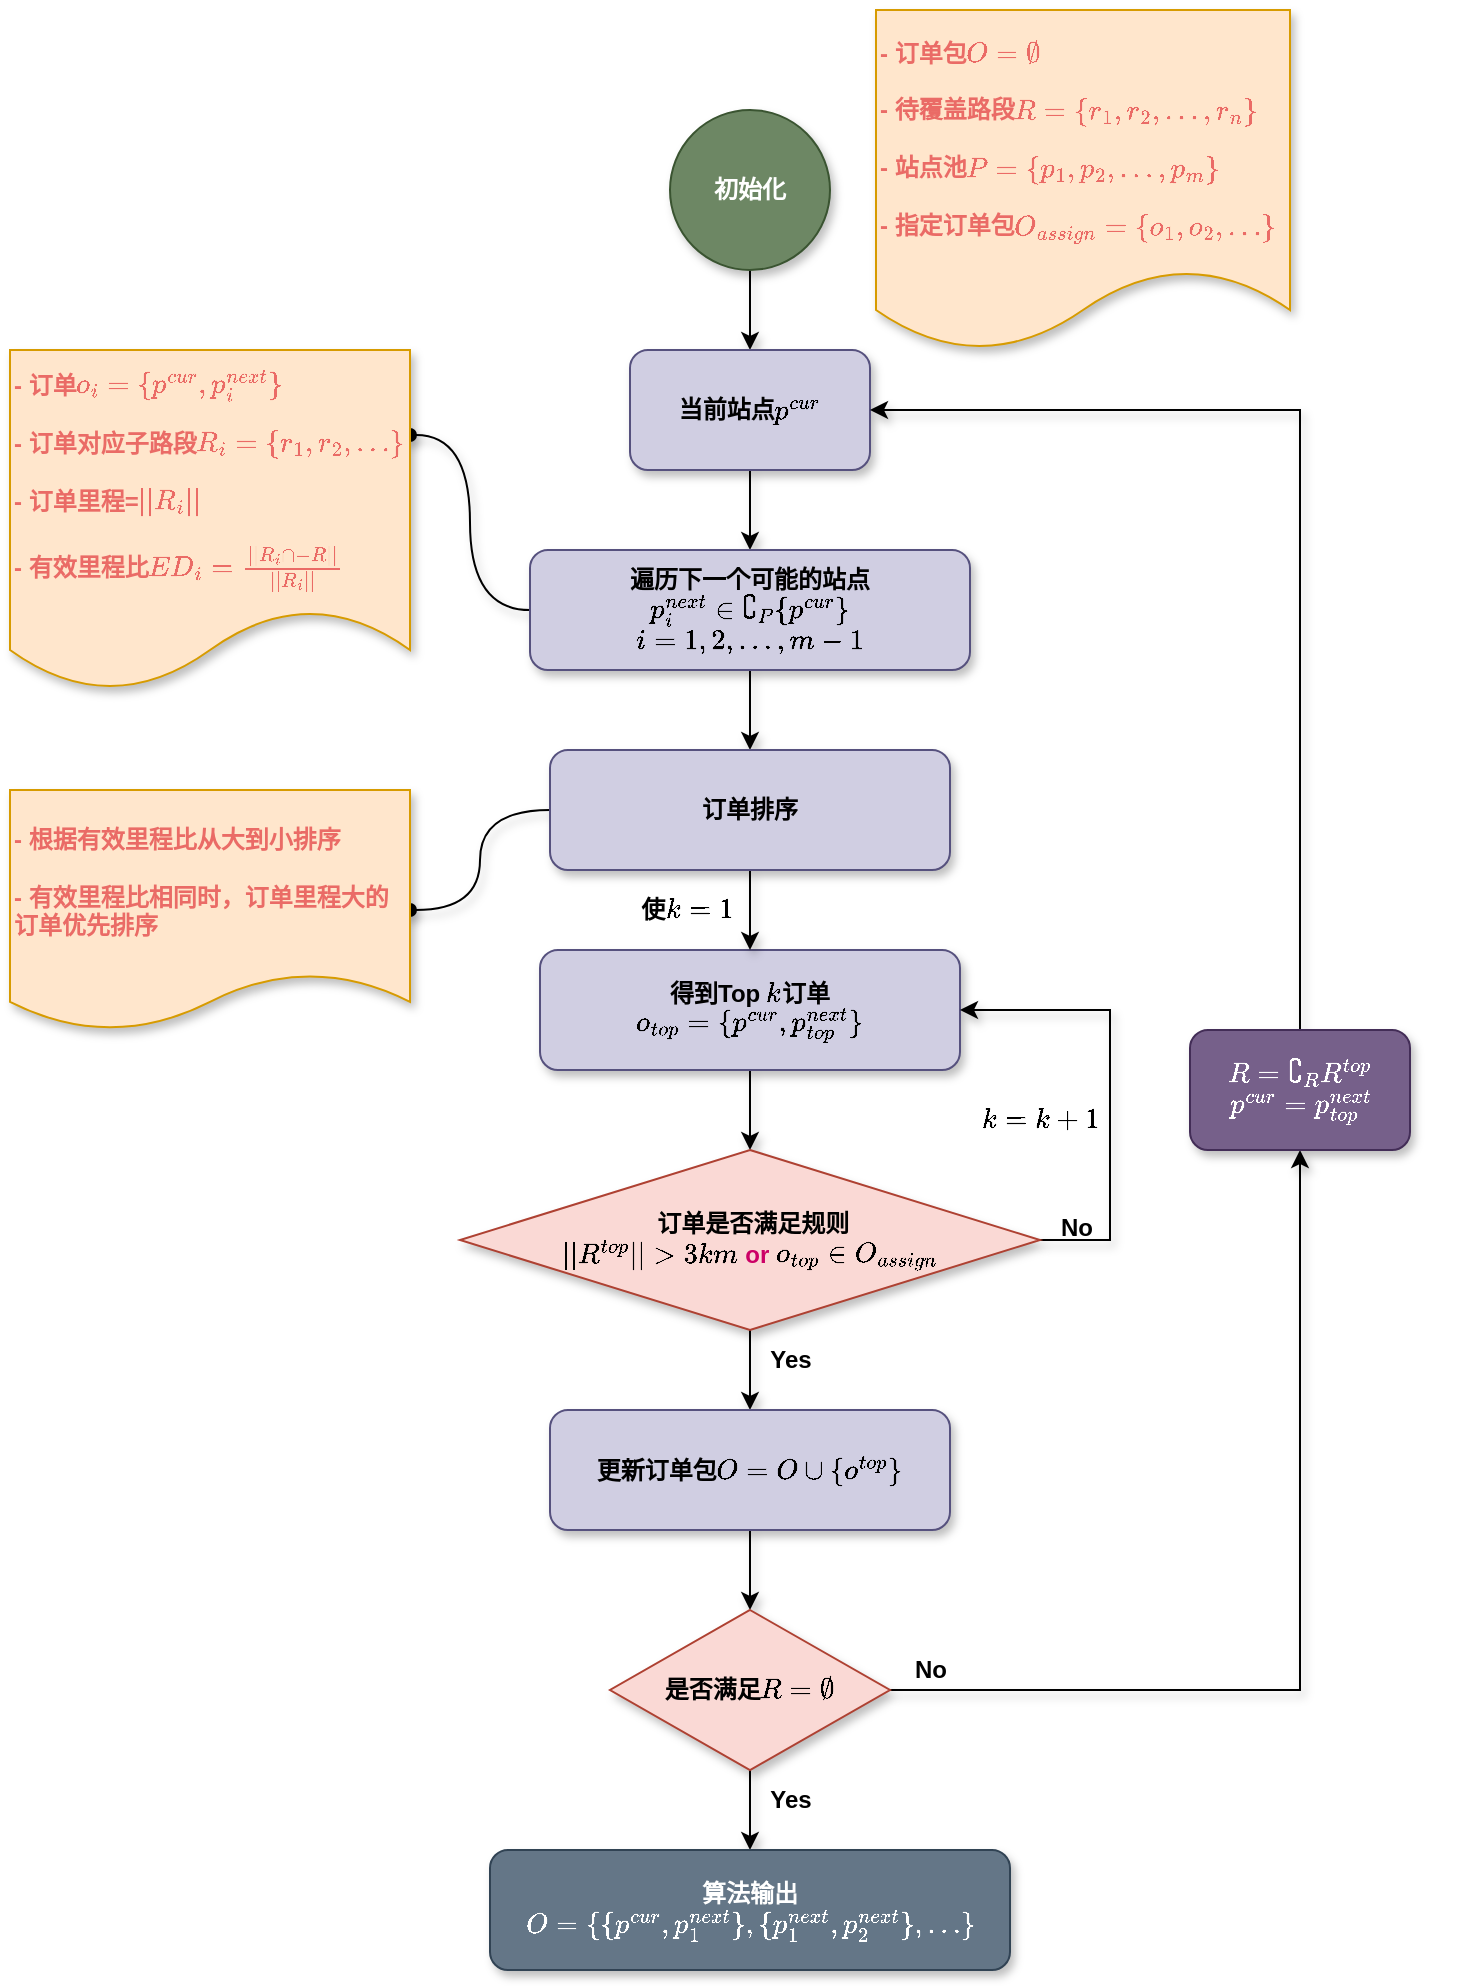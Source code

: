 <mxfile version="20.5.3" type="github">
  <diagram id="bvM2O6zYVAfy2EAc9lAI" name="第 1 页">
    <mxGraphModel dx="1741" dy="771" grid="1" gridSize="10" guides="1" tooltips="1" connect="1" arrows="1" fold="1" page="1" pageScale="1" pageWidth="827" pageHeight="1169" math="1" shadow="0">
      <root>
        <mxCell id="0" />
        <mxCell id="1" parent="0" />
        <mxCell id="-mNMHIKo_w_xHtXC0TbQ-18" style="edgeStyle=orthogonalEdgeStyle;rounded=0;orthogonalLoop=1;jettySize=auto;html=1;exitX=0.5;exitY=1;exitDx=0;exitDy=0;entryX=0.5;entryY=0;entryDx=0;entryDy=0;shadow=1;fontStyle=1" parent="1" source="sVxv38cH_FCJ9H6od-_0-1" target="sVxv38cH_FCJ9H6od-_0-2" edge="1">
          <mxGeometry relative="1" as="geometry" />
        </mxCell>
        <mxCell id="sVxv38cH_FCJ9H6od-_0-1" value="初始化" style="ellipse;whiteSpace=wrap;html=1;aspect=fixed;shadow=1;fillColor=#6d8764;strokeColor=#3A5431;fontColor=#ffffff;fontStyle=1" parent="1" vertex="1">
          <mxGeometry x="290" y="80" width="80" height="80" as="geometry" />
        </mxCell>
        <mxCell id="-mNMHIKo_w_xHtXC0TbQ-17" style="edgeStyle=orthogonalEdgeStyle;rounded=0;orthogonalLoop=1;jettySize=auto;html=1;exitX=0.5;exitY=1;exitDx=0;exitDy=0;shadow=1;fontStyle=1" parent="1" source="sVxv38cH_FCJ9H6od-_0-2" target="sVxv38cH_FCJ9H6od-_0-8" edge="1">
          <mxGeometry relative="1" as="geometry" />
        </mxCell>
        <mxCell id="sVxv38cH_FCJ9H6od-_0-2" value="当前站点\(p^{cur}\)" style="rounded=1;whiteSpace=wrap;html=1;shadow=1;fillColor=#d0cee2;strokeColor=#56517e;fontStyle=1" parent="1" vertex="1">
          <mxGeometry x="270" y="200" width="120" height="60" as="geometry" />
        </mxCell>
        <mxCell id="-mNMHIKo_w_xHtXC0TbQ-16" style="edgeStyle=orthogonalEdgeStyle;rounded=0;orthogonalLoop=1;jettySize=auto;html=1;exitX=0.5;exitY=1;exitDx=0;exitDy=0;entryX=0.5;entryY=0;entryDx=0;entryDy=0;shadow=1;fontStyle=1" parent="1" source="sVxv38cH_FCJ9H6od-_0-8" target="H3HawUOWs4ybG82ycnrm-2" edge="1">
          <mxGeometry relative="1" as="geometry" />
        </mxCell>
        <mxCell id="L-duklxwTAOeUp0iAU-_-5" style="rounded=0;orthogonalLoop=1;jettySize=auto;html=1;exitX=0;exitY=0.5;exitDx=0;exitDy=0;entryX=1;entryY=0.25;entryDx=0;entryDy=0;shadow=1;endArrow=oval;endFill=1;edgeStyle=orthogonalEdgeStyle;curved=1;fontStyle=1" edge="1" parent="1" source="sVxv38cH_FCJ9H6od-_0-8" target="L-duklxwTAOeUp0iAU-_-3">
          <mxGeometry relative="1" as="geometry" />
        </mxCell>
        <mxCell id="sVxv38cH_FCJ9H6od-_0-8" value="&lt;div&gt;遍历下一个可能的站点\(p^{next}_i\in \complement_{P}\{p^{cur}\}\)&lt;/div&gt;&lt;div&gt;\(i=1,2,\dots,m-1\)&lt;/div&gt;" style="rounded=1;whiteSpace=wrap;html=1;shadow=1;fillColor=#d0cee2;strokeColor=#56517e;fontStyle=1" parent="1" vertex="1">
          <mxGeometry x="220" y="300" width="220" height="60" as="geometry" />
        </mxCell>
        <mxCell id="-mNMHIKo_w_xHtXC0TbQ-19" style="edgeStyle=orthogonalEdgeStyle;rounded=0;orthogonalLoop=1;jettySize=auto;html=1;exitX=0.5;exitY=1;exitDx=0;exitDy=0;entryX=0.5;entryY=0;entryDx=0;entryDy=0;shadow=1;fontStyle=1" parent="1" source="sVxv38cH_FCJ9H6od-_0-11" target="-mNMHIKo_w_xHtXC0TbQ-7" edge="1">
          <mxGeometry relative="1" as="geometry" />
        </mxCell>
        <mxCell id="sVxv38cH_FCJ9H6od-_0-11" value="&lt;div&gt;得到Top \(k\)订单&lt;/div&gt;&lt;div&gt;\(o_{top}=\{p^{cur}, p^{next}_{top}\}\)&lt;/div&gt;" style="rounded=1;whiteSpace=wrap;html=1;shadow=1;fillColor=#d0cee2;strokeColor=#56517e;fontStyle=1" parent="1" vertex="1">
          <mxGeometry x="225" y="500" width="210" height="60" as="geometry" />
        </mxCell>
        <mxCell id="-mNMHIKo_w_xHtXC0TbQ-11" style="edgeStyle=orthogonalEdgeStyle;rounded=0;orthogonalLoop=1;jettySize=auto;html=1;exitX=0.5;exitY=1;exitDx=0;exitDy=0;entryX=0.5;entryY=0;entryDx=0;entryDy=0;shadow=1;fontStyle=1" parent="1" source="H3HawUOWs4ybG82ycnrm-2" target="sVxv38cH_FCJ9H6od-_0-11" edge="1">
          <mxGeometry relative="1" as="geometry" />
        </mxCell>
        <mxCell id="L-duklxwTAOeUp0iAU-_-6" style="edgeStyle=orthogonalEdgeStyle;curved=1;rounded=0;orthogonalLoop=1;jettySize=auto;html=1;exitX=0;exitY=0.5;exitDx=0;exitDy=0;entryX=1;entryY=0.5;entryDx=0;entryDy=0;shadow=1;endArrow=oval;endFill=1;fontStyle=1" edge="1" parent="1" source="H3HawUOWs4ybG82ycnrm-2" target="L-duklxwTAOeUp0iAU-_-4">
          <mxGeometry relative="1" as="geometry" />
        </mxCell>
        <mxCell id="H3HawUOWs4ybG82ycnrm-2" value="订单排序" style="rounded=1;whiteSpace=wrap;html=1;shadow=1;fillColor=#d0cee2;strokeColor=#56517e;fontStyle=1" parent="1" vertex="1">
          <mxGeometry x="230" y="400" width="200" height="60" as="geometry" />
        </mxCell>
        <mxCell id="-mNMHIKo_w_xHtXC0TbQ-10" style="edgeStyle=orthogonalEdgeStyle;rounded=0;orthogonalLoop=1;jettySize=auto;html=1;exitX=1;exitY=0.5;exitDx=0;exitDy=0;entryX=1;entryY=0.5;entryDx=0;entryDy=0;shadow=1;fontStyle=1" parent="1" source="-mNMHIKo_w_xHtXC0TbQ-7" target="sVxv38cH_FCJ9H6od-_0-11" edge="1">
          <mxGeometry relative="1" as="geometry">
            <mxPoint x="440" y="530" as="targetPoint" />
            <Array as="points">
              <mxPoint x="510" y="645" />
              <mxPoint x="510" y="530" />
            </Array>
          </mxGeometry>
        </mxCell>
        <mxCell id="-mNMHIKo_w_xHtXC0TbQ-25" style="edgeStyle=orthogonalEdgeStyle;rounded=0;orthogonalLoop=1;jettySize=auto;html=1;exitX=0.5;exitY=1;exitDx=0;exitDy=0;entryX=0.5;entryY=0;entryDx=0;entryDy=0;shadow=1;fontStyle=1" parent="1" source="-mNMHIKo_w_xHtXC0TbQ-7" target="-mNMHIKo_w_xHtXC0TbQ-20" edge="1">
          <mxGeometry relative="1" as="geometry" />
        </mxCell>
        <mxCell id="-mNMHIKo_w_xHtXC0TbQ-7" value="&lt;div&gt;&amp;nbsp;订单是否满足规则&lt;/div&gt;&lt;div&gt;&lt;div&gt;\(||R^{top}||&amp;gt;3km\) &lt;font color=&quot;#CC0066&quot;&gt;or&lt;/font&gt; \(o_{top} \in O_{assign}\)&lt;/div&gt;&lt;/div&gt;" style="rhombus;whiteSpace=wrap;html=1;shadow=1;fillColor=#fad9d5;strokeColor=#ae4132;fontStyle=1" parent="1" vertex="1">
          <mxGeometry x="185" y="600" width="290" height="90" as="geometry" />
        </mxCell>
        <mxCell id="-mNMHIKo_w_xHtXC0TbQ-12" value="使\(k=1\)" style="text;html=1;align=center;verticalAlign=middle;resizable=0;points=[];autosize=1;strokeColor=none;fillColor=none;shadow=1;fontStyle=1" parent="1" vertex="1">
          <mxGeometry x="263" y="465" width="70" height="30" as="geometry" />
        </mxCell>
        <mxCell id="-mNMHIKo_w_xHtXC0TbQ-26" style="edgeStyle=orthogonalEdgeStyle;rounded=0;orthogonalLoop=1;jettySize=auto;html=1;exitX=0.5;exitY=1;exitDx=0;exitDy=0;entryX=0.5;entryY=0;entryDx=0;entryDy=0;shadow=1;fontStyle=1" parent="1" source="-mNMHIKo_w_xHtXC0TbQ-20" target="-mNMHIKo_w_xHtXC0TbQ-27" edge="1">
          <mxGeometry relative="1" as="geometry">
            <mxPoint x="330" y="810" as="targetPoint" />
          </mxGeometry>
        </mxCell>
        <mxCell id="-mNMHIKo_w_xHtXC0TbQ-20" value="更新订单包\(O=O\cup \{o^{top}\}\)" style="rounded=1;whiteSpace=wrap;html=1;shadow=1;fillColor=#d0cee2;strokeColor=#56517e;fontStyle=1" parent="1" vertex="1">
          <mxGeometry x="230" y="730" width="200" height="60" as="geometry" />
        </mxCell>
        <mxCell id="-mNMHIKo_w_xHtXC0TbQ-13" value="\(k=k+1\)" style="text;html=1;align=center;verticalAlign=middle;resizable=0;points=[];autosize=1;strokeColor=none;fillColor=none;shadow=1;fontStyle=1" parent="1" vertex="1">
          <mxGeometry x="440" y="570" width="70" height="30" as="geometry" />
        </mxCell>
        <mxCell id="-mNMHIKo_w_xHtXC0TbQ-33" style="edgeStyle=orthogonalEdgeStyle;rounded=0;orthogonalLoop=1;jettySize=auto;html=1;exitX=1;exitY=0.5;exitDx=0;exitDy=0;fontColor=#000000;shadow=1;fontStyle=1" parent="1" source="-mNMHIKo_w_xHtXC0TbQ-27" target="-mNMHIKo_w_xHtXC0TbQ-32" edge="1">
          <mxGeometry relative="1" as="geometry" />
        </mxCell>
        <mxCell id="-mNMHIKo_w_xHtXC0TbQ-39" style="edgeStyle=orthogonalEdgeStyle;rounded=0;orthogonalLoop=1;jettySize=auto;html=1;exitX=0.5;exitY=1;exitDx=0;exitDy=0;entryX=0.5;entryY=0;entryDx=0;entryDy=0;fontColor=#000000;shadow=1;fontStyle=1" parent="1" source="-mNMHIKo_w_xHtXC0TbQ-27" target="-mNMHIKo_w_xHtXC0TbQ-37" edge="1">
          <mxGeometry relative="1" as="geometry" />
        </mxCell>
        <mxCell id="-mNMHIKo_w_xHtXC0TbQ-27" value="是否满足\(R=\emptyset\)" style="rhombus;whiteSpace=wrap;html=1;shadow=1;fillColor=#fad9d5;strokeColor=#ae4132;fontStyle=1" parent="1" vertex="1">
          <mxGeometry x="260" y="830" width="140" height="80" as="geometry" />
        </mxCell>
        <mxCell id="-mNMHIKo_w_xHtXC0TbQ-29" value="No" style="text;html=1;align=center;verticalAlign=middle;resizable=0;points=[];autosize=1;strokeColor=none;fillColor=none;fontColor=#000000;shadow=1;fontStyle=1" parent="1" vertex="1">
          <mxGeometry x="473" y="624" width="40" height="30" as="geometry" />
        </mxCell>
        <mxCell id="-mNMHIKo_w_xHtXC0TbQ-31" value="Yes" style="text;html=1;align=center;verticalAlign=middle;resizable=0;points=[];autosize=1;strokeColor=none;fillColor=none;fontColor=#000000;shadow=1;fontStyle=1" parent="1" vertex="1">
          <mxGeometry x="330" y="690" width="40" height="30" as="geometry" />
        </mxCell>
        <mxCell id="-mNMHIKo_w_xHtXC0TbQ-34" style="edgeStyle=orthogonalEdgeStyle;rounded=0;orthogonalLoop=1;jettySize=auto;html=1;exitX=0.5;exitY=0;exitDx=0;exitDy=0;entryX=1;entryY=0.5;entryDx=0;entryDy=0;fontColor=#000000;shadow=1;fontStyle=1" parent="1" source="-mNMHIKo_w_xHtXC0TbQ-32" target="sVxv38cH_FCJ9H6od-_0-2" edge="1">
          <mxGeometry relative="1" as="geometry" />
        </mxCell>
        <mxCell id="-mNMHIKo_w_xHtXC0TbQ-32" value="&lt;div&gt;\(R=\complement_{R}R^{top}\)&lt;/div&gt;&lt;div&gt;\(p^{cur}=p^{next}_{top}\)&lt;br&gt;&lt;/div&gt;" style="rounded=1;whiteSpace=wrap;html=1;shadow=1;fillColor=#76608a;strokeColor=#432D57;fontColor=#ffffff;fontStyle=1" parent="1" vertex="1">
          <mxGeometry x="550" y="540" width="110" height="60" as="geometry" />
        </mxCell>
        <mxCell id="-mNMHIKo_w_xHtXC0TbQ-37" value="算法输出\(O=\{\{p^{cur},p^{next}_1\},\{p^{next}_1,p^{next}_2\},\dots\}\)" style="rounded=1;whiteSpace=wrap;html=1;shadow=1;fillColor=#647687;strokeColor=#314354;fontColor=#ffffff;fontStyle=1" parent="1" vertex="1">
          <mxGeometry x="200" y="950" width="260" height="60" as="geometry" />
        </mxCell>
        <mxCell id="-mNMHIKo_w_xHtXC0TbQ-40" value="No" style="text;html=1;align=center;verticalAlign=middle;resizable=0;points=[];autosize=1;strokeColor=none;fillColor=none;fontColor=#000000;shadow=1;fontStyle=1" parent="1" vertex="1">
          <mxGeometry x="400" y="845" width="40" height="30" as="geometry" />
        </mxCell>
        <mxCell id="-mNMHIKo_w_xHtXC0TbQ-41" value="Yes" style="text;html=1;align=center;verticalAlign=middle;resizable=0;points=[];autosize=1;strokeColor=none;fillColor=none;fontColor=#000000;shadow=1;fontStyle=1" parent="1" vertex="1">
          <mxGeometry x="330" y="910" width="40" height="30" as="geometry" />
        </mxCell>
        <mxCell id="L-duklxwTAOeUp0iAU-_-3" value="&lt;div&gt;&lt;font color=&quot;#EA6B66&quot;&gt;- 订单\(o_{i}=\{p^{cur}, p^{next}_i\}\)&lt;/font&gt;&lt;/div&gt;&lt;div&gt;&lt;font color=&quot;#EA6B66&quot;&gt;&lt;br&gt;&lt;/font&gt;&lt;/div&gt;&lt;div&gt;&lt;font color=&quot;#EA6B66&quot;&gt;- 订单对应子路段\(R_i=\{r_1, r_2, \dots\}\)&lt;/font&gt;&lt;/div&gt;&lt;div&gt;&lt;font color=&quot;#EA6B66&quot;&gt;&lt;br&gt;&lt;/font&gt;&lt;/div&gt;&lt;div&gt;&lt;div&gt;&lt;font color=&quot;#EA6B66&quot;&gt;- 订单里程=\(||R_i||\)&lt;/font&gt;&lt;/div&gt;&lt;div&gt;&lt;font color=&quot;#EA6B66&quot;&gt;&lt;br&gt;&lt;/font&gt;&lt;/div&gt;&lt;div&gt;&lt;font color=&quot;#EA6B66&quot;&gt;- 有效里程比\(ED_i = \frac{||R_i \cap - R||}{||R_i||}\)&lt;/font&gt;&lt;/div&gt;&lt;/div&gt;" style="shape=document;whiteSpace=wrap;html=1;boundedLbl=1;shadow=1;align=left;size=0.235;fillColor=#ffe6cc;strokeColor=#d79b00;sketch=0;fontStyle=1" vertex="1" parent="1">
          <mxGeometry x="-40" y="200" width="200" height="170" as="geometry" />
        </mxCell>
        <mxCell id="L-duklxwTAOeUp0iAU-_-4" value="&lt;div&gt;&lt;font color=&quot;#EA6B66&quot;&gt;- 根据有效里程比从大到小排序&lt;/font&gt;&lt;/div&gt;&lt;div&gt;&lt;font color=&quot;#EA6B66&quot;&gt;&lt;br&gt;&lt;/font&gt;&lt;/div&gt;&lt;div&gt;&lt;font color=&quot;#EA6B66&quot;&gt;- 有效里程比相同时，订单里程大的订单优先排序&lt;/font&gt;&lt;/div&gt;" style="shape=document;whiteSpace=wrap;html=1;boundedLbl=1;shadow=1;align=left;size=0.235;fillColor=#ffe6cc;strokeColor=#d79b00;sketch=0;fontStyle=1" vertex="1" parent="1">
          <mxGeometry x="-40" y="420" width="200" height="120" as="geometry" />
        </mxCell>
        <mxCell id="L-duklxwTAOeUp0iAU-_-7" value="&lt;font color=&quot;#EA6B66&quot;&gt;- 订单包\(O=\emptyset\)&lt;/font&gt;&lt;div&gt;&lt;font color=&quot;#EA6B66&quot;&gt;&lt;br&gt;&lt;/font&gt;&lt;/div&gt;&lt;div&gt;&lt;font color=&quot;#EA6B66&quot;&gt;- 待覆盖路段\(R=\{r_1,r_2,\dots,r_n\}\)&lt;/font&gt;&lt;/div&gt;&lt;div&gt;&lt;font color=&quot;#EA6B66&quot;&gt;&lt;br&gt;&lt;/font&gt;&lt;/div&gt;&lt;div&gt;&lt;font color=&quot;#EA6B66&quot;&gt;- 站点池\(P=\{p_1,p_2,\dots,p_m\}\)&lt;/font&gt;&lt;/div&gt;&lt;div&gt;&lt;font color=&quot;#EA6B66&quot;&gt;&lt;br&gt;&lt;/font&gt;&lt;/div&gt;&lt;div&gt;&lt;font color=&quot;#EA6B66&quot;&gt;- 指定订单包\(O_{assign}=\{o_1, o_2, \dots\}\)&lt;/font&gt;&lt;/div&gt;" style="shape=document;whiteSpace=wrap;html=1;boundedLbl=1;shadow=1;align=left;size=0.235;fillColor=#ffe6cc;strokeColor=#d79b00;sketch=0;fontStyle=1" vertex="1" parent="1">
          <mxGeometry x="393" y="30" width="207" height="170" as="geometry" />
        </mxCell>
      </root>
    </mxGraphModel>
  </diagram>
</mxfile>
